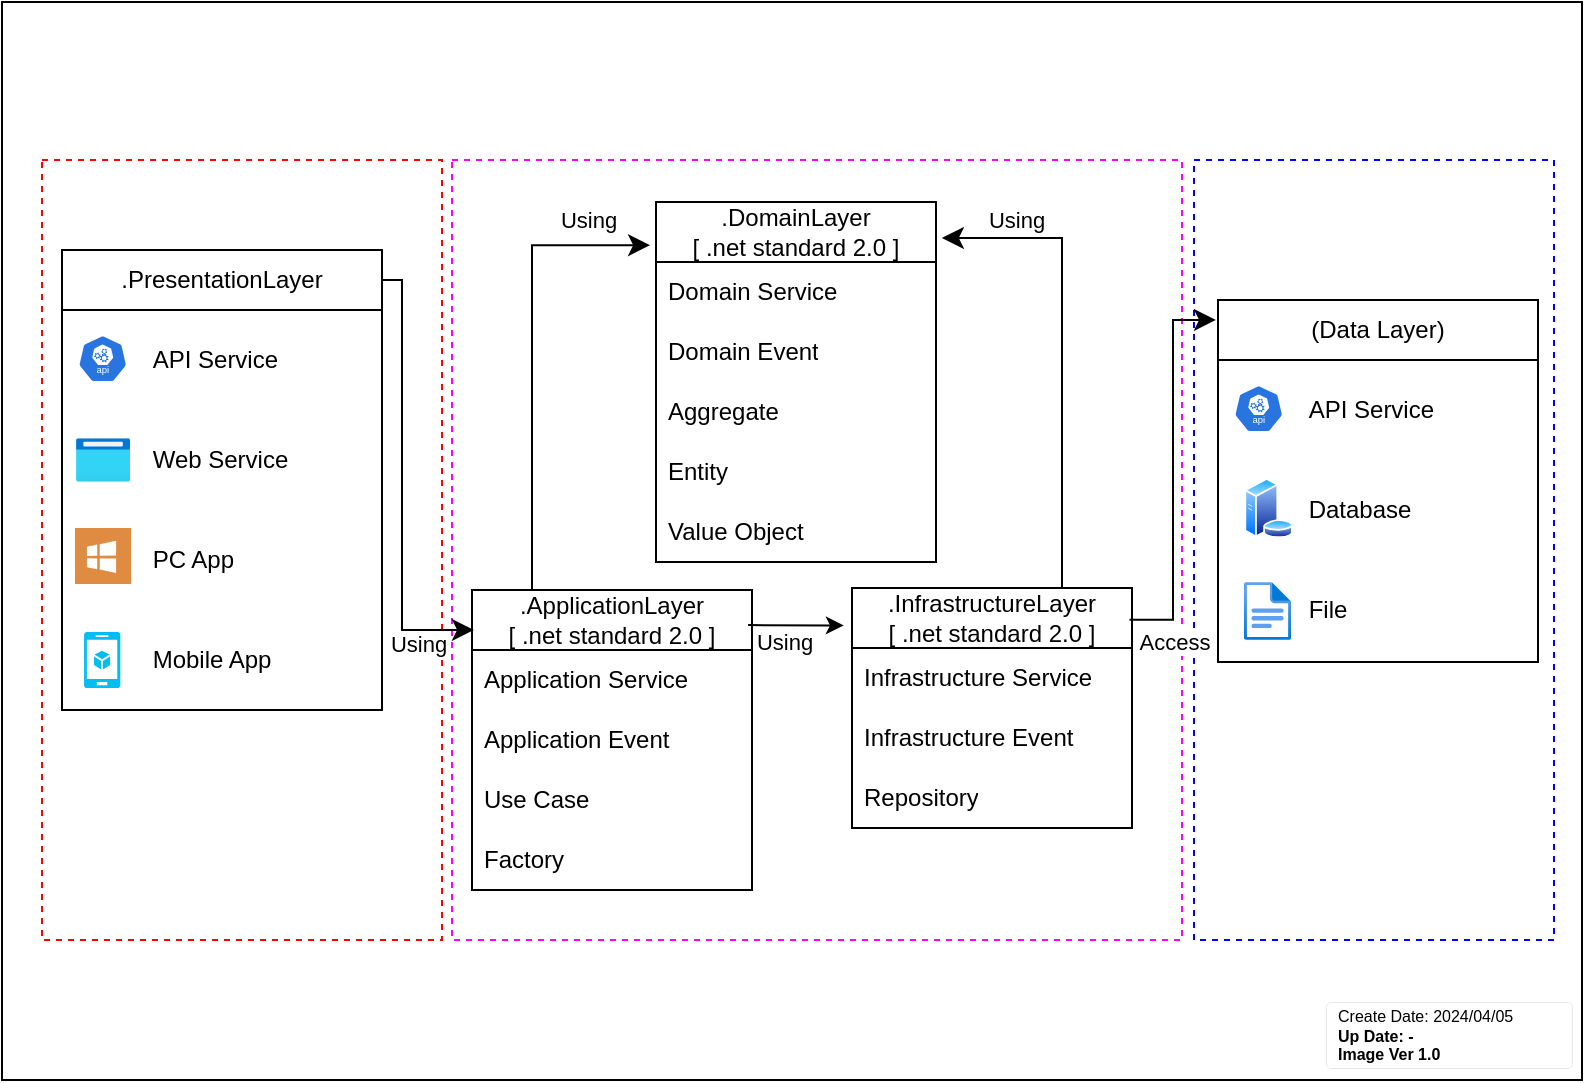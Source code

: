 <mxfile version="24.1.0" type="device">
  <diagram name="ページ1" id="qFIH2lafi-D6uEqIXGv-">
    <mxGraphModel dx="1117" dy="814" grid="0" gridSize="10" guides="1" tooltips="1" connect="1" arrows="1" fold="1" page="1" pageScale="1" pageWidth="827" pageHeight="1169" math="0" shadow="0">
      <root>
        <mxCell id="0" />
        <mxCell id="1" parent="0" />
        <mxCell id="dU0z6gvYwVxr0_gdsRn0-26" value="&lt;font color=&quot;#ffffff&quot; style=&quot;font-size: 18px;&quot;&gt;　ateliers.dev - Domain Driven Design&lt;/font&gt;" style="rounded=0;whiteSpace=wrap;html=1;align=left;verticalAlign=top;movable=1;resizable=1;rotatable=1;deletable=1;editable=1;locked=0;connectable=1;" vertex="1" parent="1">
          <mxGeometry x="20" y="291" width="790" height="539" as="geometry" />
        </mxCell>
        <mxCell id="dU0z6gvYwVxr0_gdsRn0-51" value="" style="rounded=0;whiteSpace=wrap;html=1;dashed=1;fillColor=none;strokeColor=#FF0000;" vertex="1" parent="1">
          <mxGeometry x="40" y="370" width="200" height="390" as="geometry" />
        </mxCell>
        <mxCell id="dU0z6gvYwVxr0_gdsRn0-34" value="" style="rounded=0;whiteSpace=wrap;html=1;dashed=1;fillColor=none;strokeColor=#FF00FF;" vertex="1" parent="1">
          <mxGeometry x="245" y="370" width="365" height="390" as="geometry" />
        </mxCell>
        <mxCell id="dU0z6gvYwVxr0_gdsRn0-11" value=".ApplicationLayer&lt;div&gt;[ .net standard 2.0 ]&lt;/div&gt;" style="swimlane;fontStyle=0;childLayout=stackLayout;horizontal=1;startSize=30;horizontalStack=0;resizeParent=1;resizeParentMax=0;resizeLast=0;collapsible=1;marginBottom=0;whiteSpace=wrap;html=1;" vertex="1" parent="1">
          <mxGeometry x="255" y="585" width="140" height="150" as="geometry" />
        </mxCell>
        <mxCell id="dU0z6gvYwVxr0_gdsRn0-13" value="&lt;span style=&quot;text-align: center;&quot;&gt;Application Service&lt;/span&gt;" style="text;strokeColor=none;fillColor=none;align=left;verticalAlign=middle;spacingLeft=4;spacingRight=4;overflow=hidden;points=[[0,0.5],[1,0.5]];portConstraint=eastwest;rotatable=0;whiteSpace=wrap;html=1;" vertex="1" parent="dU0z6gvYwVxr0_gdsRn0-11">
          <mxGeometry y="30" width="140" height="30" as="geometry" />
        </mxCell>
        <mxCell id="dU0z6gvYwVxr0_gdsRn0-95" value="Application Event" style="text;strokeColor=none;fillColor=none;align=left;verticalAlign=middle;spacingLeft=4;spacingRight=4;overflow=hidden;points=[[0,0.5],[1,0.5]];portConstraint=eastwest;rotatable=0;whiteSpace=wrap;html=1;" vertex="1" parent="dU0z6gvYwVxr0_gdsRn0-11">
          <mxGeometry y="60" width="140" height="30" as="geometry" />
        </mxCell>
        <mxCell id="dU0z6gvYwVxr0_gdsRn0-14" value="Use Case" style="text;strokeColor=none;fillColor=none;align=left;verticalAlign=middle;spacingLeft=4;spacingRight=4;overflow=hidden;points=[[0,0.5],[1,0.5]];portConstraint=eastwest;rotatable=0;whiteSpace=wrap;html=1;" vertex="1" parent="dU0z6gvYwVxr0_gdsRn0-11">
          <mxGeometry y="90" width="140" height="30" as="geometry" />
        </mxCell>
        <mxCell id="dU0z6gvYwVxr0_gdsRn0-24" value="Factory" style="text;strokeColor=none;fillColor=none;align=left;verticalAlign=middle;spacingLeft=4;spacingRight=4;overflow=hidden;points=[[0,0.5],[1,0.5]];portConstraint=eastwest;rotatable=0;whiteSpace=wrap;html=1;" vertex="1" parent="dU0z6gvYwVxr0_gdsRn0-11">
          <mxGeometry y="120" width="140" height="30" as="geometry" />
        </mxCell>
        <mxCell id="dU0z6gvYwVxr0_gdsRn0-15" value=".DomainLayer&lt;div&gt;[ .net standard 2.0 ]&lt;br&gt;&lt;/div&gt;" style="swimlane;fontStyle=0;childLayout=stackLayout;horizontal=1;startSize=30;horizontalStack=0;resizeParent=1;resizeParentMax=0;resizeLast=0;collapsible=1;marginBottom=0;whiteSpace=wrap;html=1;" vertex="1" parent="1">
          <mxGeometry x="347" y="391" width="140" height="180" as="geometry" />
        </mxCell>
        <mxCell id="dU0z6gvYwVxr0_gdsRn0-16" value="Domain Service" style="text;strokeColor=none;fillColor=none;align=left;verticalAlign=middle;spacingLeft=4;spacingRight=4;overflow=hidden;points=[[0,0.5],[1,0.5]];portConstraint=eastwest;rotatable=0;whiteSpace=wrap;html=1;" vertex="1" parent="dU0z6gvYwVxr0_gdsRn0-15">
          <mxGeometry y="30" width="140" height="30" as="geometry" />
        </mxCell>
        <mxCell id="dU0z6gvYwVxr0_gdsRn0-96" value="Domain Event" style="text;strokeColor=none;fillColor=none;align=left;verticalAlign=middle;spacingLeft=4;spacingRight=4;overflow=hidden;points=[[0,0.5],[1,0.5]];portConstraint=eastwest;rotatable=0;whiteSpace=wrap;html=1;" vertex="1" parent="dU0z6gvYwVxr0_gdsRn0-15">
          <mxGeometry y="60" width="140" height="30" as="geometry" />
        </mxCell>
        <mxCell id="dU0z6gvYwVxr0_gdsRn0-17" value="Aggregate" style="text;strokeColor=none;fillColor=none;align=left;verticalAlign=middle;spacingLeft=4;spacingRight=4;overflow=hidden;points=[[0,0.5],[1,0.5]];portConstraint=eastwest;rotatable=0;whiteSpace=wrap;html=1;" vertex="1" parent="dU0z6gvYwVxr0_gdsRn0-15">
          <mxGeometry y="90" width="140" height="30" as="geometry" />
        </mxCell>
        <mxCell id="dU0z6gvYwVxr0_gdsRn0-18" value="Entity" style="text;strokeColor=none;fillColor=none;align=left;verticalAlign=middle;spacingLeft=4;spacingRight=4;overflow=hidden;points=[[0,0.5],[1,0.5]];portConstraint=eastwest;rotatable=0;whiteSpace=wrap;html=1;" vertex="1" parent="dU0z6gvYwVxr0_gdsRn0-15">
          <mxGeometry y="120" width="140" height="30" as="geometry" />
        </mxCell>
        <mxCell id="dU0z6gvYwVxr0_gdsRn0-25" value="Value Object" style="text;strokeColor=none;fillColor=none;align=left;verticalAlign=middle;spacingLeft=4;spacingRight=4;overflow=hidden;points=[[0,0.5],[1,0.5]];portConstraint=eastwest;rotatable=0;whiteSpace=wrap;html=1;" vertex="1" parent="dU0z6gvYwVxr0_gdsRn0-15">
          <mxGeometry y="150" width="140" height="30" as="geometry" />
        </mxCell>
        <mxCell id="dU0z6gvYwVxr0_gdsRn0-19" value=".InfrastructureLayer&lt;div&gt;[ .net standard 2.0 ]&lt;br&gt;&lt;/div&gt;" style="swimlane;fontStyle=0;childLayout=stackLayout;horizontal=1;startSize=30;horizontalStack=0;resizeParent=1;resizeParentMax=0;resizeLast=0;collapsible=1;marginBottom=0;whiteSpace=wrap;html=1;" vertex="1" parent="1">
          <mxGeometry x="445" y="584" width="140" height="120" as="geometry" />
        </mxCell>
        <mxCell id="dU0z6gvYwVxr0_gdsRn0-20" value="&lt;span style=&quot;text-align: center;&quot;&gt;Infrastructure Service&lt;/span&gt;" style="text;strokeColor=none;fillColor=none;align=left;verticalAlign=middle;spacingLeft=4;spacingRight=4;overflow=hidden;points=[[0,0.5],[1,0.5]];portConstraint=eastwest;rotatable=0;whiteSpace=wrap;html=1;" vertex="1" parent="dU0z6gvYwVxr0_gdsRn0-19">
          <mxGeometry y="30" width="140" height="30" as="geometry" />
        </mxCell>
        <mxCell id="dU0z6gvYwVxr0_gdsRn0-97" value="Infrastructure Event" style="text;strokeColor=none;fillColor=none;align=left;verticalAlign=middle;spacingLeft=4;spacingRight=4;overflow=hidden;points=[[0,0.5],[1,0.5]];portConstraint=eastwest;rotatable=0;whiteSpace=wrap;html=1;" vertex="1" parent="dU0z6gvYwVxr0_gdsRn0-19">
          <mxGeometry y="60" width="140" height="30" as="geometry" />
        </mxCell>
        <mxCell id="dU0z6gvYwVxr0_gdsRn0-21" value="Repository" style="text;strokeColor=none;fillColor=none;align=left;verticalAlign=middle;spacingLeft=4;spacingRight=4;overflow=hidden;points=[[0,0.5],[1,0.5]];portConstraint=eastwest;rotatable=0;whiteSpace=wrap;html=1;" vertex="1" parent="dU0z6gvYwVxr0_gdsRn0-19">
          <mxGeometry y="90" width="140" height="30" as="geometry" />
        </mxCell>
        <mxCell id="dU0z6gvYwVxr0_gdsRn0-27" value="" style="endArrow=classic;html=1;rounded=0;exitX=0.986;exitY=0.117;exitDx=0;exitDy=0;exitPerimeter=0;entryX=-0.029;entryY=0.156;entryDx=0;entryDy=0;entryPerimeter=0;" edge="1" parent="1" source="dU0z6gvYwVxr0_gdsRn0-11" target="dU0z6gvYwVxr0_gdsRn0-19">
          <mxGeometry width="50" height="50" relative="1" as="geometry">
            <mxPoint x="405" y="620" as="sourcePoint" />
            <mxPoint x="455" y="570" as="targetPoint" />
          </mxGeometry>
        </mxCell>
        <mxCell id="dU0z6gvYwVxr0_gdsRn0-28" value="Using" style="edgeLabel;html=1;align=center;verticalAlign=middle;resizable=0;points=[];" vertex="1" connectable="0" parent="dU0z6gvYwVxr0_gdsRn0-27">
          <mxGeometry x="-0.25" y="-1" relative="1" as="geometry">
            <mxPoint y="7" as="offset" />
          </mxGeometry>
        </mxCell>
        <mxCell id="dU0z6gvYwVxr0_gdsRn0-30" value="" style="edgeStyle=elbowEdgeStyle;elbow=horizontal;endArrow=classic;html=1;curved=0;rounded=0;endSize=8;startSize=8;exitX=0.25;exitY=0;exitDx=0;exitDy=0;entryX=-0.021;entryY=0.12;entryDx=0;entryDy=0;entryPerimeter=0;" edge="1" parent="1" source="dU0z6gvYwVxr0_gdsRn0-11" target="dU0z6gvYwVxr0_gdsRn0-15">
          <mxGeometry width="50" height="50" relative="1" as="geometry">
            <mxPoint x="309" y="190" as="sourcePoint" />
            <mxPoint x="359" y="140" as="targetPoint" />
            <Array as="points">
              <mxPoint x="285" y="510" />
            </Array>
          </mxGeometry>
        </mxCell>
        <mxCell id="dU0z6gvYwVxr0_gdsRn0-32" value="Using" style="edgeLabel;html=1;align=center;verticalAlign=middle;resizable=0;points=[];" vertex="1" connectable="0" parent="dU0z6gvYwVxr0_gdsRn0-30">
          <mxGeometry x="-0.071" y="-1" relative="1" as="geometry">
            <mxPoint x="27" y="-80" as="offset" />
          </mxGeometry>
        </mxCell>
        <mxCell id="dU0z6gvYwVxr0_gdsRn0-31" value="" style="edgeStyle=elbowEdgeStyle;elbow=horizontal;endArrow=classic;html=1;curved=0;rounded=0;endSize=8;startSize=8;exitX=0.75;exitY=0;exitDx=0;exitDy=0;entryX=1.021;entryY=0.1;entryDx=0;entryDy=0;entryPerimeter=0;" edge="1" parent="1" source="dU0z6gvYwVxr0_gdsRn0-19" target="dU0z6gvYwVxr0_gdsRn0-15">
          <mxGeometry width="50" height="50" relative="1" as="geometry">
            <mxPoint x="545" y="342" as="sourcePoint" />
            <mxPoint x="611" y="190" as="targetPoint" />
            <Array as="points">
              <mxPoint x="550" y="510" />
            </Array>
          </mxGeometry>
        </mxCell>
        <mxCell id="dU0z6gvYwVxr0_gdsRn0-33" value="Using" style="edgeLabel;html=1;align=center;verticalAlign=middle;resizable=0;points=[];" vertex="1" connectable="0" parent="dU0z6gvYwVxr0_gdsRn0-31">
          <mxGeometry x="0.59" y="-1" relative="1" as="geometry">
            <mxPoint x="-11" y="-8" as="offset" />
          </mxGeometry>
        </mxCell>
        <mxCell id="dU0z6gvYwVxr0_gdsRn0-56" value="名称未設定レイヤ" parent="0" />
        <mxCell id="dU0z6gvYwVxr0_gdsRn0-57" value=".PresentationLayer" style="swimlane;fontStyle=0;childLayout=stackLayout;horizontal=1;startSize=30;horizontalStack=0;resizeParent=1;resizeParentMax=0;resizeLast=0;collapsible=1;marginBottom=0;whiteSpace=wrap;html=1;align=center;spacingTop=0;" vertex="1" parent="dU0z6gvYwVxr0_gdsRn0-56">
          <mxGeometry x="50" y="415" width="160" height="230" as="geometry" />
        </mxCell>
        <mxCell id="dU0z6gvYwVxr0_gdsRn0-52" value="" style="group;spacingLeft=0;" vertex="1" connectable="0" parent="dU0z6gvYwVxr0_gdsRn0-57">
          <mxGeometry y="30" width="160" height="50" as="geometry" />
        </mxCell>
        <mxCell id="dU0z6gvYwVxr0_gdsRn0-50" value="&lt;blockquote style=&quot;margin: 0 0 0 40px; border: none; padding: 0px;&quot;&gt;&lt;div style=&quot;&quot;&gt;&amp;nbsp;API Service&lt;/div&gt;&lt;/blockquote&gt;" style="rounded=1;whiteSpace=wrap;html=1;align=left;fillColor=none;strokeColor=none;" vertex="1" parent="dU0z6gvYwVxr0_gdsRn0-52">
          <mxGeometry width="150.0" height="50" as="geometry" />
        </mxCell>
        <mxCell id="dU0z6gvYwVxr0_gdsRn0-41" value="" style="aspect=fixed;sketch=0;html=1;dashed=0;whitespace=wrap;fillColor=#2875E2;strokeColor=#ffffff;points=[[0.005,0.63,0],[0.1,0.2,0],[0.9,0.2,0],[0.5,0,0],[0.995,0.63,0],[0.72,0.99,0],[0.5,1,0],[0.28,0.99,0]];shape=mxgraph.kubernetes.icon2;kubernetesLabel=1;prIcon=api" vertex="1" parent="dU0z6gvYwVxr0_gdsRn0-52">
          <mxGeometry x="8.0" y="12.5" width="24.716" height="23.727" as="geometry" />
        </mxCell>
        <mxCell id="dU0z6gvYwVxr0_gdsRn0-67" value="" style="group" vertex="1" connectable="0" parent="dU0z6gvYwVxr0_gdsRn0-57">
          <mxGeometry y="80" width="160" height="50" as="geometry" />
        </mxCell>
        <mxCell id="dU0z6gvYwVxr0_gdsRn0-36" value="&lt;blockquote style=&quot;margin: 0 0 0 40px; border: none; padding: 0px;&quot;&gt;&lt;div style=&quot;&quot;&gt;&lt;span style=&quot;background-color: initial;&quot;&gt;&amp;nbsp;Web Service&lt;/span&gt;&lt;/div&gt;&lt;/blockquote&gt;" style="rounded=1;whiteSpace=wrap;html=1;align=left;fillColor=none;strokeColor=none;" vertex="1" parent="dU0z6gvYwVxr0_gdsRn0-67">
          <mxGeometry width="150" height="50" as="geometry" />
        </mxCell>
        <mxCell id="dU0z6gvYwVxr0_gdsRn0-40" value="" style="image;aspect=fixed;html=1;points=[];align=center;fontSize=12;image=img/lib/azure2/general/Browser.svg;" vertex="1" parent="dU0z6gvYwVxr0_gdsRn0-67">
          <mxGeometry x="7" y="14.167" width="27.083" height="21.667" as="geometry" />
        </mxCell>
        <mxCell id="dU0z6gvYwVxr0_gdsRn0-64" value="" style="group;fillColor=none;strokeColor=none;" vertex="1" connectable="0" parent="dU0z6gvYwVxr0_gdsRn0-57">
          <mxGeometry y="130" width="160" height="50" as="geometry" />
        </mxCell>
        <mxCell id="dU0z6gvYwVxr0_gdsRn0-48" value="&lt;blockquote style=&quot;margin: 0 0 0 40px; border: none; padding: 0px;&quot;&gt;&lt;div style=&quot;&quot;&gt;&lt;span style=&quot;background-color: initial;&quot;&gt;&amp;nbsp;PC App&lt;/span&gt;&lt;/div&gt;&lt;/blockquote&gt;" style="rounded=1;whiteSpace=wrap;html=1;align=left;container=0;fillColor=none;strokeColor=none;" vertex="1" parent="dU0z6gvYwVxr0_gdsRn0-64">
          <mxGeometry width="150" height="50" as="geometry" />
        </mxCell>
        <mxCell id="dU0z6gvYwVxr0_gdsRn0-42" value="" style="sketch=0;pointerEvents=1;shadow=0;dashed=0;html=1;strokeColor=none;fillColor=#DF8C42;labelPosition=center;verticalLabelPosition=bottom;verticalAlign=top;align=center;outlineConnect=0;shape=mxgraph.veeam2.microsoft_windows;container=0;" vertex="1" parent="dU0z6gvYwVxr0_gdsRn0-64">
          <mxGeometry x="6.5" y="9" width="28" height="28" as="geometry" />
        </mxCell>
        <mxCell id="dU0z6gvYwVxr0_gdsRn0-63" value="" style="group" vertex="1" connectable="0" parent="dU0z6gvYwVxr0_gdsRn0-57">
          <mxGeometry y="180" width="160" height="50" as="geometry" />
        </mxCell>
        <mxCell id="dU0z6gvYwVxr0_gdsRn0-49" value="&lt;blockquote style=&quot;margin: 0 0 0 40px; border: none; padding: 0px;&quot;&gt;&lt;div style=&quot;&quot;&gt;&amp;nbsp;Mobile App&lt;/div&gt;&lt;/blockquote&gt;" style="rounded=1;whiteSpace=wrap;html=1;align=left;container=0;fillColor=none;strokeColor=none;" vertex="1" parent="dU0z6gvYwVxr0_gdsRn0-63">
          <mxGeometry width="150" height="50" as="geometry" />
        </mxCell>
        <mxCell id="dU0z6gvYwVxr0_gdsRn0-44" value="" style="verticalLabelPosition=bottom;html=1;verticalAlign=top;align=center;strokeColor=none;fillColor=#00BEF2;shape=mxgraph.azure.mobile_services;pointerEvents=1;container=0;" vertex="1" parent="dU0z6gvYwVxr0_gdsRn0-63">
          <mxGeometry x="11" y="11" width="18.2" height="28" as="geometry" />
        </mxCell>
        <mxCell id="dU0z6gvYwVxr0_gdsRn0-70" value="" style="rounded=0;whiteSpace=wrap;html=1;dashed=1;fillColor=none;strokeColor=#0000FF;" vertex="1" parent="dU0z6gvYwVxr0_gdsRn0-56">
          <mxGeometry x="616" y="370" width="180" height="390" as="geometry" />
        </mxCell>
        <mxCell id="dU0z6gvYwVxr0_gdsRn0-71" value="" style="edgeStyle=elbowEdgeStyle;elbow=horizontal;endArrow=classic;html=1;curved=0;rounded=0;endSize=8;startSize=8;exitX=1;exitY=0.065;exitDx=0;exitDy=0;exitPerimeter=0;entryX=0.007;entryY=0.133;entryDx=0;entryDy=0;entryPerimeter=0;" edge="1" parent="dU0z6gvYwVxr0_gdsRn0-56" source="dU0z6gvYwVxr0_gdsRn0-57" target="dU0z6gvYwVxr0_gdsRn0-11">
          <mxGeometry width="50" height="50" relative="1" as="geometry">
            <mxPoint x="300" y="590" as="sourcePoint" />
            <mxPoint x="354" y="443" as="targetPoint" />
            <Array as="points">
              <mxPoint x="220" y="510" />
            </Array>
          </mxGeometry>
        </mxCell>
        <mxCell id="dU0z6gvYwVxr0_gdsRn0-72" value="Using" style="edgeLabel;html=1;align=center;verticalAlign=middle;resizable=0;points=[];" vertex="1" connectable="0" parent="dU0z6gvYwVxr0_gdsRn0-71">
          <mxGeometry x="-0.071" y="-1" relative="1" as="geometry">
            <mxPoint x="9" y="89" as="offset" />
          </mxGeometry>
        </mxCell>
        <mxCell id="dU0z6gvYwVxr0_gdsRn0-75" value="(Data Layer)" style="swimlane;fontStyle=0;childLayout=stackLayout;horizontal=1;startSize=30;horizontalStack=0;resizeParent=1;resizeParentMax=0;resizeLast=0;collapsible=1;marginBottom=0;whiteSpace=wrap;html=1;align=center;spacingTop=0;" vertex="1" parent="dU0z6gvYwVxr0_gdsRn0-56">
          <mxGeometry x="628" y="440" width="160" height="181" as="geometry" />
        </mxCell>
        <mxCell id="dU0z6gvYwVxr0_gdsRn0-76" value="" style="group;spacingLeft=0;" vertex="1" connectable="0" parent="dU0z6gvYwVxr0_gdsRn0-75">
          <mxGeometry y="30" width="160" height="50" as="geometry" />
        </mxCell>
        <mxCell id="dU0z6gvYwVxr0_gdsRn0-77" value="&lt;blockquote style=&quot;margin: 0 0 0 40px; border: none; padding: 0px;&quot;&gt;&lt;div style=&quot;&quot;&gt;&amp;nbsp;API Service&lt;/div&gt;&lt;/blockquote&gt;" style="rounded=1;whiteSpace=wrap;html=1;align=left;fillColor=none;strokeColor=none;" vertex="1" parent="dU0z6gvYwVxr0_gdsRn0-76">
          <mxGeometry width="150.0" height="50" as="geometry" />
        </mxCell>
        <mxCell id="dU0z6gvYwVxr0_gdsRn0-78" value="" style="aspect=fixed;sketch=0;html=1;dashed=0;whitespace=wrap;fillColor=#2875E2;strokeColor=#ffffff;points=[[0.005,0.63,0],[0.1,0.2,0],[0.9,0.2,0],[0.5,0,0],[0.995,0.63,0],[0.72,0.99,0],[0.5,1,0],[0.28,0.99,0]];shape=mxgraph.kubernetes.icon2;kubernetesLabel=1;prIcon=api" vertex="1" parent="dU0z6gvYwVxr0_gdsRn0-76">
          <mxGeometry x="8.0" y="12.5" width="24.716" height="23.727" as="geometry" />
        </mxCell>
        <mxCell id="dU0z6gvYwVxr0_gdsRn0-98" style="group;spacingLeft=0;" vertex="1" connectable="0" parent="dU0z6gvYwVxr0_gdsRn0-75">
          <mxGeometry y="80" width="160" height="50" as="geometry" />
        </mxCell>
        <mxCell id="dU0z6gvYwVxr0_gdsRn0-79" value="" style="group;movable=0;resizable=0;rotatable=0;deletable=0;editable=0;locked=1;connectable=0;" vertex="1" connectable="0" parent="dU0z6gvYwVxr0_gdsRn0-75">
          <mxGeometry y="80" width="160" height="50" as="geometry" />
        </mxCell>
        <mxCell id="dU0z6gvYwVxr0_gdsRn0-80" value="&lt;blockquote style=&quot;margin: 0 0 0 40px; border: none; padding: 0px;&quot;&gt;&lt;div style=&quot;&quot;&gt;&amp;nbsp;Database&lt;/div&gt;&lt;/blockquote&gt;" style="rounded=1;whiteSpace=wrap;html=1;align=left;fillColor=none;strokeColor=none;" vertex="1" parent="dU0z6gvYwVxr0_gdsRn0-79">
          <mxGeometry width="150" height="50" as="geometry" />
        </mxCell>
        <mxCell id="dU0z6gvYwVxr0_gdsRn0-74" value="" style="image;aspect=fixed;perimeter=ellipsePerimeter;html=1;align=center;shadow=0;dashed=0;spacingTop=3;image=img/lib/active_directory/database_server.svg;container=1;" vertex="1" parent="dU0z6gvYwVxr0_gdsRn0-79">
          <mxGeometry x="13" y="9" width="24.6" height="30" as="geometry">
            <mxRectangle x="13" y="9" width="50" height="40" as="alternateBounds" />
          </mxGeometry>
        </mxCell>
        <mxCell id="dU0z6gvYwVxr0_gdsRn0-82" value="" style="group;fillColor=none;strokeColor=none;" vertex="1" connectable="0" parent="dU0z6gvYwVxr0_gdsRn0-75">
          <mxGeometry y="130" width="160" height="51" as="geometry" />
        </mxCell>
        <mxCell id="dU0z6gvYwVxr0_gdsRn0-83" value="&lt;blockquote style=&quot;margin: 0 0 0 40px; border: none; padding: 0px;&quot;&gt;&lt;div style=&quot;&quot;&gt;&lt;span style=&quot;background-color: initial;&quot;&gt;&amp;nbsp;File&lt;/span&gt;&lt;/div&gt;&lt;/blockquote&gt;" style="rounded=1;whiteSpace=wrap;html=1;align=left;container=0;fillColor=none;strokeColor=none;" vertex="1" parent="dU0z6gvYwVxr0_gdsRn0-82">
          <mxGeometry width="150" height="50" as="geometry" />
        </mxCell>
        <mxCell id="dU0z6gvYwVxr0_gdsRn0-89" value="" style="image;aspect=fixed;html=1;points=[];align=center;fontSize=12;image=img/lib/azure2/general/File.svg;container=1;movable=0;resizable=0;rotatable=0;deletable=0;editable=0;locked=1;connectable=0;" vertex="1" parent="dU0z6gvYwVxr0_gdsRn0-82">
          <mxGeometry x="13" y="11" width="23.53" height="29" as="geometry">
            <mxRectangle x="13" y="11" width="50" height="40" as="alternateBounds" />
          </mxGeometry>
        </mxCell>
        <mxCell id="dU0z6gvYwVxr0_gdsRn0-91" value="" style="edgeStyle=elbowEdgeStyle;elbow=horizontal;endArrow=classic;html=1;curved=0;rounded=0;endSize=8;startSize=8;exitX=0.991;exitY=0.132;exitDx=0;exitDy=0;entryX=0.061;entryY=0.205;entryDx=0;entryDy=0;entryPerimeter=0;exitPerimeter=0;" edge="1" parent="dU0z6gvYwVxr0_gdsRn0-56" source="dU0z6gvYwVxr0_gdsRn0-19" target="dU0z6gvYwVxr0_gdsRn0-70">
          <mxGeometry width="50" height="50" relative="1" as="geometry">
            <mxPoint x="630" y="640" as="sourcePoint" />
            <mxPoint x="676" y="806" as="targetPoint" />
            <Array as="points" />
          </mxGeometry>
        </mxCell>
        <mxCell id="dU0z6gvYwVxr0_gdsRn0-92" value="Access" style="edgeLabel;html=1;align=center;verticalAlign=middle;resizable=0;points=[];" vertex="1" connectable="0" parent="dU0z6gvYwVxr0_gdsRn0-91">
          <mxGeometry x="-0.071" y="-1" relative="1" as="geometry">
            <mxPoint x="-1" y="79" as="offset" />
          </mxGeometry>
        </mxCell>
        <mxCell id="dU0z6gvYwVxr0_gdsRn0-94" value="&lt;h1 style=&quot;margin-top: 0px; font-size: 8px;&quot;&gt;&lt;font style=&quot;font-size: 8px;&quot;&gt;&lt;span style=&quot;background-color: initial;&quot;&gt;&lt;span style=&quot;font-weight: normal;&quot;&gt;Create Date: 2024/04/05&lt;/span&gt;&lt;span style=&quot;font-weight: 400;&quot;&gt;&lt;br&gt;&lt;/span&gt;&lt;/span&gt;&lt;/font&gt;Up Date: -&lt;br&gt;Image Ver 1.0&lt;/h1&gt;" style="rounded=1;whiteSpace=wrap;html=1;align=left;verticalAlign=top;fillColor=none;dashed=1;dashPattern=1 1;strokeWidth=0.1;spacingTop=-4;spacingLeft=4;arcSize=8;" vertex="1" parent="dU0z6gvYwVxr0_gdsRn0-56">
          <mxGeometry x="682" y="791" width="123" height="33" as="geometry" />
        </mxCell>
      </root>
    </mxGraphModel>
  </diagram>
</mxfile>
